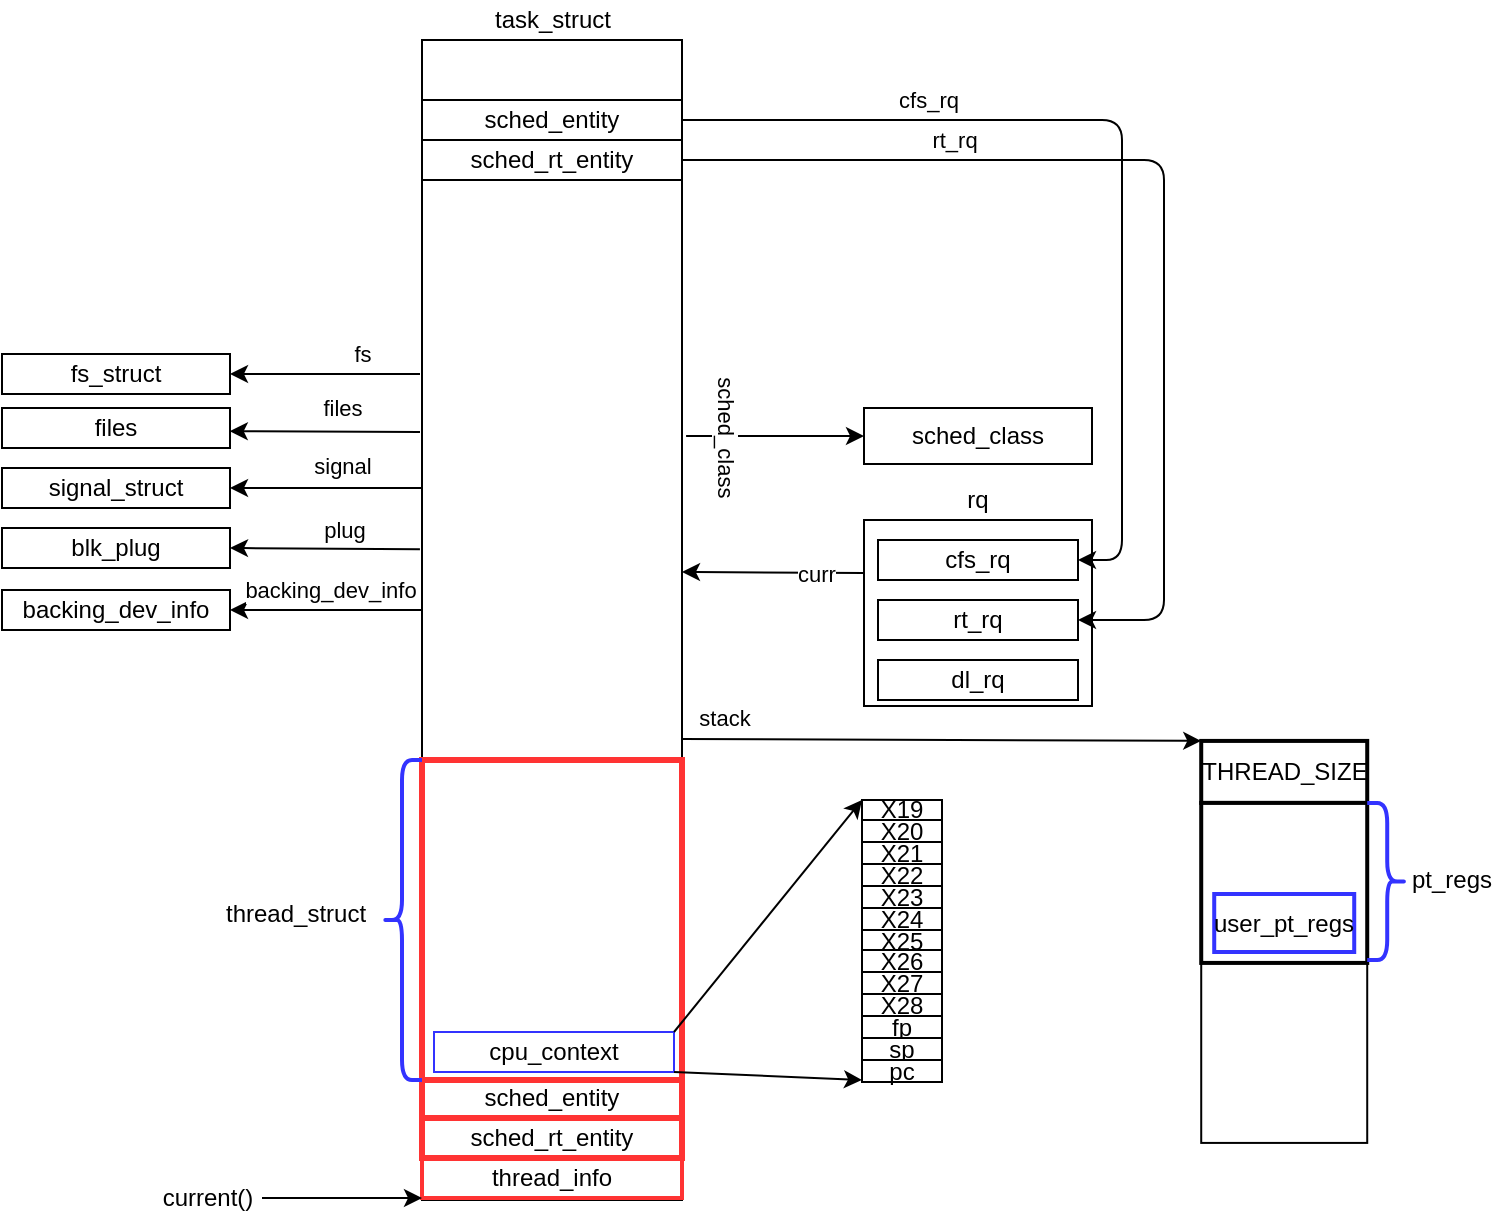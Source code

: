 <mxfile version="14.6.13" type="github">
  <diagram id="gWFmLzK-8QmXKd4QmwLB" name="Page-1">
    <mxGraphModel dx="1185" dy="635" grid="1" gridSize="10" guides="1" tooltips="1" connect="1" arrows="1" fold="1" page="1" pageScale="1" pageWidth="827" pageHeight="1169" math="0" shadow="0">
      <root>
        <mxCell id="0" />
        <mxCell id="1" parent="0" />
        <mxCell id="HdDR_88VHVugsW00d13A-1" value="" style="rounded=0;whiteSpace=wrap;html=1;" vertex="1" parent="1">
          <mxGeometry x="270" y="70" width="130" height="580" as="geometry" />
        </mxCell>
        <mxCell id="HdDR_88VHVugsW00d13A-2" value="thread_info" style="rounded=0;whiteSpace=wrap;html=1;strokeColor=#FF3333;strokeWidth=2;" vertex="1" parent="1">
          <mxGeometry x="270" y="629" width="130" height="20" as="geometry" />
        </mxCell>
        <mxCell id="HdDR_88VHVugsW00d13A-3" value="task_struct" style="text;html=1;strokeColor=none;fillColor=none;align=center;verticalAlign=middle;whiteSpace=wrap;rounded=0;" vertex="1" parent="1">
          <mxGeometry x="302.5" y="50" width="65" height="20" as="geometry" />
        </mxCell>
        <mxCell id="HdDR_88VHVugsW00d13A-4" value="sched_class" style="rounded=0;whiteSpace=wrap;html=1;" vertex="1" parent="1">
          <mxGeometry x="491" y="254" width="114" height="28" as="geometry" />
        </mxCell>
        <mxCell id="HdDR_88VHVugsW00d13A-5" value="" style="endArrow=classic;html=1;exitX=1.008;exitY=0.228;exitDx=0;exitDy=0;exitPerimeter=0;entryX=0;entryY=0.5;entryDx=0;entryDy=0;" edge="1" parent="1" target="HdDR_88VHVugsW00d13A-4">
          <mxGeometry width="50" height="50" relative="1" as="geometry">
            <mxPoint x="402.04" y="267.96" as="sourcePoint" />
            <mxPoint x="501" y="315" as="targetPoint" />
          </mxGeometry>
        </mxCell>
        <mxCell id="HdDR_88VHVugsW00d13A-6" value="sched_class" style="edgeLabel;html=1;align=center;verticalAlign=middle;resizable=0;points=[];rotation=90;" vertex="1" connectable="0" parent="HdDR_88VHVugsW00d13A-5">
          <mxGeometry x="-0.794" y="-1" relative="1" as="geometry">
            <mxPoint x="11" y="-1" as="offset" />
          </mxGeometry>
        </mxCell>
        <mxCell id="HdDR_88VHVugsW00d13A-7" value="sched_entity" style="rounded=0;whiteSpace=wrap;html=1;strokeColor=#FF3333;strokeWidth=3;" vertex="1" parent="1">
          <mxGeometry x="270" y="589" width="130" height="20" as="geometry" />
        </mxCell>
        <mxCell id="HdDR_88VHVugsW00d13A-8" value="sched_rt_entity" style="rounded=0;whiteSpace=wrap;html=1;strokeColor=#FF3333;strokeWidth=3;" vertex="1" parent="1">
          <mxGeometry x="270" y="609" width="130" height="20" as="geometry" />
        </mxCell>
        <mxCell id="HdDR_88VHVugsW00d13A-9" value="fs_struct" style="rounded=0;whiteSpace=wrap;html=1;" vertex="1" parent="1">
          <mxGeometry x="60" y="227" width="114" height="20" as="geometry" />
        </mxCell>
        <mxCell id="HdDR_88VHVugsW00d13A-10" value="" style="endArrow=classic;html=1;entryX=1;entryY=0.5;entryDx=0;entryDy=0;" edge="1" parent="1" target="HdDR_88VHVugsW00d13A-9">
          <mxGeometry width="50" height="50" relative="1" as="geometry">
            <mxPoint x="269" y="237" as="sourcePoint" />
            <mxPoint x="240" y="246" as="targetPoint" />
          </mxGeometry>
        </mxCell>
        <mxCell id="HdDR_88VHVugsW00d13A-11" value="fs" style="edgeLabel;html=1;align=center;verticalAlign=middle;resizable=0;points=[];" vertex="1" connectable="0" parent="HdDR_88VHVugsW00d13A-10">
          <mxGeometry x="-0.711" relative="1" as="geometry">
            <mxPoint x="-16" y="-10" as="offset" />
          </mxGeometry>
        </mxCell>
        <mxCell id="HdDR_88VHVugsW00d13A-12" value="files" style="rounded=0;whiteSpace=wrap;html=1;" vertex="1" parent="1">
          <mxGeometry x="60" y="254" width="114" height="20" as="geometry" />
        </mxCell>
        <mxCell id="HdDR_88VHVugsW00d13A-13" value="" style="endArrow=classic;html=1;entryX=0.999;entryY=0.581;entryDx=0;entryDy=0;entryPerimeter=0;" edge="1" parent="1" target="HdDR_88VHVugsW00d13A-12">
          <mxGeometry width="50" height="50" relative="1" as="geometry">
            <mxPoint x="269" y="266" as="sourcePoint" />
            <mxPoint x="230" y="274" as="targetPoint" />
          </mxGeometry>
        </mxCell>
        <mxCell id="HdDR_88VHVugsW00d13A-14" value="files" style="edgeLabel;html=1;align=center;verticalAlign=middle;resizable=0;points=[];" vertex="1" connectable="0" parent="HdDR_88VHVugsW00d13A-13">
          <mxGeometry x="-0.555" relative="1" as="geometry">
            <mxPoint x="-18" y="-12" as="offset" />
          </mxGeometry>
        </mxCell>
        <mxCell id="HdDR_88VHVugsW00d13A-15" value="signal_struct" style="rounded=0;whiteSpace=wrap;html=1;" vertex="1" parent="1">
          <mxGeometry x="60" y="284" width="114" height="20" as="geometry" />
        </mxCell>
        <mxCell id="HdDR_88VHVugsW00d13A-16" value="" style="endArrow=classic;html=1;exitX=0;exitY=0.5;exitDx=0;exitDy=0;" edge="1" parent="1" target="HdDR_88VHVugsW00d13A-15">
          <mxGeometry width="50" height="50" relative="1" as="geometry">
            <mxPoint x="270" y="294.0" as="sourcePoint" />
            <mxPoint x="240" y="324" as="targetPoint" />
          </mxGeometry>
        </mxCell>
        <mxCell id="HdDR_88VHVugsW00d13A-17" value="signal" style="edgeLabel;html=1;align=center;verticalAlign=middle;resizable=0;points=[];" vertex="1" connectable="0" parent="HdDR_88VHVugsW00d13A-16">
          <mxGeometry x="-0.168" relative="1" as="geometry">
            <mxPoint y="-11" as="offset" />
          </mxGeometry>
        </mxCell>
        <mxCell id="HdDR_88VHVugsW00d13A-18" value="blk_plug" style="rounded=0;whiteSpace=wrap;html=1;" vertex="1" parent="1">
          <mxGeometry x="60" y="314" width="114" height="20" as="geometry" />
        </mxCell>
        <mxCell id="HdDR_88VHVugsW00d13A-19" value="" style="endArrow=classic;html=1;exitX=-0.008;exitY=0.624;exitDx=0;exitDy=0;exitPerimeter=0;entryX=1;entryY=0.5;entryDx=0;entryDy=0;" edge="1" parent="1" target="HdDR_88VHVugsW00d13A-18">
          <mxGeometry width="50" height="50" relative="1" as="geometry">
            <mxPoint x="268.96" y="324.68" as="sourcePoint" />
            <mxPoint x="220" y="325" as="targetPoint" />
          </mxGeometry>
        </mxCell>
        <mxCell id="HdDR_88VHVugsW00d13A-21" value="plug" style="edgeLabel;html=1;align=center;verticalAlign=middle;resizable=0;points=[];" vertex="1" connectable="0" parent="HdDR_88VHVugsW00d13A-19">
          <mxGeometry x="-0.168" relative="1" as="geometry">
            <mxPoint x="1" y="-10" as="offset" />
          </mxGeometry>
        </mxCell>
        <mxCell id="HdDR_88VHVugsW00d13A-22" value="backing_dev_info" style="rounded=0;whiteSpace=wrap;html=1;" vertex="1" parent="1">
          <mxGeometry x="60" y="345" width="114" height="20" as="geometry" />
        </mxCell>
        <mxCell id="HdDR_88VHVugsW00d13A-23" value="" style="endArrow=classic;html=1;exitX=0;exitY=0.75;exitDx=0;exitDy=0;entryX=1;entryY=0.5;entryDx=0;entryDy=0;" edge="1" parent="1" target="HdDR_88VHVugsW00d13A-22">
          <mxGeometry width="50" height="50" relative="1" as="geometry">
            <mxPoint x="270" y="355.0" as="sourcePoint" />
            <mxPoint x="250" y="395" as="targetPoint" />
          </mxGeometry>
        </mxCell>
        <mxCell id="HdDR_88VHVugsW00d13A-24" value="backing_dev_info" style="edgeLabel;html=1;align=center;verticalAlign=middle;resizable=0;points=[];" vertex="1" connectable="0" parent="HdDR_88VHVugsW00d13A-23">
          <mxGeometry x="-0.322" relative="1" as="geometry">
            <mxPoint x="-14" y="-10" as="offset" />
          </mxGeometry>
        </mxCell>
        <mxCell id="HdDR_88VHVugsW00d13A-25" value="" style="rounded=0;whiteSpace=wrap;html=1;" vertex="1" parent="1">
          <mxGeometry x="491" y="310" width="114" height="93" as="geometry" />
        </mxCell>
        <mxCell id="HdDR_88VHVugsW00d13A-26" value="rq" style="text;html=1;strokeColor=none;fillColor=none;align=center;verticalAlign=middle;whiteSpace=wrap;rounded=0;" vertex="1" parent="1">
          <mxGeometry x="528" y="290" width="40" height="20" as="geometry" />
        </mxCell>
        <mxCell id="HdDR_88VHVugsW00d13A-27" value="cfs_rq" style="rounded=0;whiteSpace=wrap;html=1;" vertex="1" parent="1">
          <mxGeometry x="498" y="320" width="100" height="20" as="geometry" />
        </mxCell>
        <mxCell id="HdDR_88VHVugsW00d13A-28" value="rt_rq" style="rounded=0;whiteSpace=wrap;html=1;" vertex="1" parent="1">
          <mxGeometry x="498" y="350" width="100" height="20" as="geometry" />
        </mxCell>
        <mxCell id="HdDR_88VHVugsW00d13A-29" value="dl_rq" style="rounded=0;whiteSpace=wrap;html=1;" vertex="1" parent="1">
          <mxGeometry x="498" y="380" width="100" height="20" as="geometry" />
        </mxCell>
        <mxCell id="HdDR_88VHVugsW00d13A-30" value="" style="endArrow=classic;html=1;exitX=0.001;exitY=0.285;exitDx=0;exitDy=0;exitPerimeter=0;" edge="1" parent="1" source="HdDR_88VHVugsW00d13A-25">
          <mxGeometry width="50" height="50" relative="1" as="geometry">
            <mxPoint x="488" y="336" as="sourcePoint" />
            <mxPoint x="400" y="336" as="targetPoint" />
          </mxGeometry>
        </mxCell>
        <mxCell id="HdDR_88VHVugsW00d13A-31" value="curr" style="edgeLabel;html=1;align=center;verticalAlign=middle;resizable=0;points=[];" vertex="1" connectable="0" parent="HdDR_88VHVugsW00d13A-30">
          <mxGeometry x="-0.467" relative="1" as="geometry">
            <mxPoint as="offset" />
          </mxGeometry>
        </mxCell>
        <mxCell id="HdDR_88VHVugsW00d13A-32" value="sched_entity" style="rounded=0;whiteSpace=wrap;html=1;" vertex="1" parent="1">
          <mxGeometry x="270" y="100" width="130" height="20" as="geometry" />
        </mxCell>
        <mxCell id="HdDR_88VHVugsW00d13A-37" value="THREAD_SIZE" style="rounded=0;whiteSpace=wrap;html=1;strokeWidth=2;" vertex="1" parent="1">
          <mxGeometry x="659.61" y="420.46" width="83" height="31" as="geometry" />
        </mxCell>
        <mxCell id="HdDR_88VHVugsW00d13A-38" value="" style="endArrow=classic;html=1;exitX=1.003;exitY=0.276;exitDx=0;exitDy=0;exitPerimeter=0;entryX=0;entryY=0;entryDx=0;entryDy=0;" edge="1" parent="1" target="HdDR_88VHVugsW00d13A-37">
          <mxGeometry width="50" height="50" relative="1" as="geometry">
            <mxPoint x="400.0" y="419.54" as="sourcePoint" />
            <mxPoint x="646.61" y="430.46" as="targetPoint" />
          </mxGeometry>
        </mxCell>
        <mxCell id="HdDR_88VHVugsW00d13A-39" value="stack" style="edgeLabel;html=1;align=center;verticalAlign=middle;resizable=0;points=[];" vertex="1" connectable="0" parent="HdDR_88VHVugsW00d13A-38">
          <mxGeometry x="-0.86" relative="1" as="geometry">
            <mxPoint x="3" y="-11" as="offset" />
          </mxGeometry>
        </mxCell>
        <mxCell id="HdDR_88VHVugsW00d13A-40" value="" style="endArrow=classic;html=1;entryX=0;entryY=1;entryDx=0;entryDy=0;" edge="1" parent="1" target="HdDR_88VHVugsW00d13A-2">
          <mxGeometry width="50" height="50" relative="1" as="geometry">
            <mxPoint x="190" y="649" as="sourcePoint" />
            <mxPoint x="590" y="649" as="targetPoint" />
          </mxGeometry>
        </mxCell>
        <mxCell id="HdDR_88VHVugsW00d13A-41" value="current()" style="text;html=1;strokeColor=none;fillColor=none;align=center;verticalAlign=middle;whiteSpace=wrap;rounded=0;" vertex="1" parent="1">
          <mxGeometry x="143" y="639" width="40" height="20" as="geometry" />
        </mxCell>
        <mxCell id="HdDR_88VHVugsW00d13A-43" value="" style="rounded=0;whiteSpace=wrap;html=1;strokeColor=#FF3333;strokeWidth=3;" vertex="1" parent="1">
          <mxGeometry x="270" y="430" width="130" height="160" as="geometry" />
        </mxCell>
        <mxCell id="HdDR_88VHVugsW00d13A-44" value="cpu_context" style="rounded=0;whiteSpace=wrap;html=1;strokeColor=#3333FF;" vertex="1" parent="1">
          <mxGeometry x="276" y="566" width="120" height="20" as="geometry" />
        </mxCell>
        <mxCell id="HdDR_88VHVugsW00d13A-45" value="" style="shape=curlyBracket;whiteSpace=wrap;html=1;rounded=1;strokeColor=#3333FF;strokeWidth=2;" vertex="1" parent="1">
          <mxGeometry x="250" y="430" width="20" height="160" as="geometry" />
        </mxCell>
        <mxCell id="HdDR_88VHVugsW00d13A-46" value="thread_struct" style="text;whiteSpace=wrap;html=1;" vertex="1" parent="1">
          <mxGeometry x="170" y="493" width="80" height="30" as="geometry" />
        </mxCell>
        <mxCell id="HdDR_88VHVugsW00d13A-47" value="X19" style="rounded=0;whiteSpace=wrap;html=1;" vertex="1" parent="1">
          <mxGeometry x="490" y="450" width="40" height="10" as="geometry" />
        </mxCell>
        <mxCell id="HdDR_88VHVugsW00d13A-51" value="X20" style="rounded=0;whiteSpace=wrap;html=1;" vertex="1" parent="1">
          <mxGeometry x="490" y="460" width="40" height="11" as="geometry" />
        </mxCell>
        <mxCell id="HdDR_88VHVugsW00d13A-52" value="X21" style="rounded=0;whiteSpace=wrap;html=1;" vertex="1" parent="1">
          <mxGeometry x="490" y="471" width="40" height="11" as="geometry" />
        </mxCell>
        <mxCell id="HdDR_88VHVugsW00d13A-53" value="X22" style="rounded=0;whiteSpace=wrap;html=1;" vertex="1" parent="1">
          <mxGeometry x="490" y="482" width="40" height="11" as="geometry" />
        </mxCell>
        <mxCell id="HdDR_88VHVugsW00d13A-54" value="X23" style="rounded=0;whiteSpace=wrap;html=1;" vertex="1" parent="1">
          <mxGeometry x="490" y="493" width="40" height="11" as="geometry" />
        </mxCell>
        <mxCell id="HdDR_88VHVugsW00d13A-55" value="X24" style="rounded=0;whiteSpace=wrap;html=1;" vertex="1" parent="1">
          <mxGeometry x="490" y="504" width="40" height="11" as="geometry" />
        </mxCell>
        <mxCell id="HdDR_88VHVugsW00d13A-56" value="X25" style="rounded=0;whiteSpace=wrap;html=1;" vertex="1" parent="1">
          <mxGeometry x="490" y="515" width="40" height="11" as="geometry" />
        </mxCell>
        <mxCell id="HdDR_88VHVugsW00d13A-57" value="X26" style="rounded=0;whiteSpace=wrap;html=1;" vertex="1" parent="1">
          <mxGeometry x="490" y="525" width="40" height="11" as="geometry" />
        </mxCell>
        <mxCell id="HdDR_88VHVugsW00d13A-58" value="X27" style="rounded=0;whiteSpace=wrap;html=1;" vertex="1" parent="1">
          <mxGeometry x="490" y="536" width="40" height="11" as="geometry" />
        </mxCell>
        <mxCell id="HdDR_88VHVugsW00d13A-59" value="X28" style="rounded=0;whiteSpace=wrap;html=1;" vertex="1" parent="1">
          <mxGeometry x="490" y="547" width="40" height="11" as="geometry" />
        </mxCell>
        <mxCell id="HdDR_88VHVugsW00d13A-60" value="fp" style="rounded=0;whiteSpace=wrap;html=1;" vertex="1" parent="1">
          <mxGeometry x="490" y="558" width="40" height="11" as="geometry" />
        </mxCell>
        <mxCell id="HdDR_88VHVugsW00d13A-61" value="sp" style="rounded=0;whiteSpace=wrap;html=1;" vertex="1" parent="1">
          <mxGeometry x="490" y="569" width="40" height="11" as="geometry" />
        </mxCell>
        <mxCell id="HdDR_88VHVugsW00d13A-62" value="pc" style="rounded=0;whiteSpace=wrap;html=1;" vertex="1" parent="1">
          <mxGeometry x="490" y="580" width="40" height="11" as="geometry" />
        </mxCell>
        <mxCell id="HdDR_88VHVugsW00d13A-63" value="" style="endArrow=classic;html=1;exitX=1;exitY=0;exitDx=0;exitDy=0;entryX=0;entryY=0;entryDx=0;entryDy=0;" edge="1" parent="1" source="HdDR_88VHVugsW00d13A-44" target="HdDR_88VHVugsW00d13A-47">
          <mxGeometry width="50" height="50" relative="1" as="geometry">
            <mxPoint x="560" y="540" as="sourcePoint" />
            <mxPoint x="610" y="490" as="targetPoint" />
          </mxGeometry>
        </mxCell>
        <mxCell id="HdDR_88VHVugsW00d13A-64" value="" style="endArrow=classic;html=1;exitX=1;exitY=1;exitDx=0;exitDy=0;" edge="1" parent="1" source="HdDR_88VHVugsW00d13A-44">
          <mxGeometry width="50" height="50" relative="1" as="geometry">
            <mxPoint x="440" y="641" as="sourcePoint" />
            <mxPoint x="490" y="590" as="targetPoint" />
          </mxGeometry>
        </mxCell>
        <mxCell id="HdDR_88VHVugsW00d13A-65" value="" style="rounded=0;whiteSpace=wrap;html=1;" vertex="1" parent="1">
          <mxGeometry x="659.61" y="451.46" width="83" height="170" as="geometry" />
        </mxCell>
        <mxCell id="HdDR_88VHVugsW00d13A-66" value="" style="rounded=0;whiteSpace=wrap;html=1;strokeWidth=2;" vertex="1" parent="1">
          <mxGeometry x="659.61" y="451.46" width="83" height="80" as="geometry" />
        </mxCell>
        <mxCell id="HdDR_88VHVugsW00d13A-67" value="" style="edgeStyle=elbowEdgeStyle;elbow=horizontal;endArrow=classic;html=1;exitX=1;exitY=0.5;exitDx=0;exitDy=0;entryX=1;entryY=0.5;entryDx=0;entryDy=0;" edge="1" parent="1" source="HdDR_88VHVugsW00d13A-32" target="HdDR_88VHVugsW00d13A-27">
          <mxGeometry width="50" height="50" relative="1" as="geometry">
            <mxPoint x="861" y="435" as="sourcePoint" />
            <mxPoint x="891" y="375" as="targetPoint" />
            <Array as="points">
              <mxPoint x="620" y="220" />
            </Array>
          </mxGeometry>
        </mxCell>
        <mxCell id="HdDR_88VHVugsW00d13A-68" value="cfs_rq" style="edgeLabel;html=1;align=center;verticalAlign=middle;resizable=0;points=[];" vertex="1" connectable="0" parent="HdDR_88VHVugsW00d13A-67">
          <mxGeometry x="-0.479" y="-2" relative="1" as="geometry">
            <mxPoint x="2" y="-12" as="offset" />
          </mxGeometry>
        </mxCell>
        <mxCell id="HdDR_88VHVugsW00d13A-69" value="sched_rt_entity" style="rounded=0;whiteSpace=wrap;html=1;" vertex="1" parent="1">
          <mxGeometry x="270" y="120" width="130" height="20" as="geometry" />
        </mxCell>
        <mxCell id="HdDR_88VHVugsW00d13A-70" value="" style="edgeStyle=elbowEdgeStyle;elbow=horizontal;endArrow=classic;html=1;exitX=1;exitY=0.5;exitDx=0;exitDy=0;entryX=1;entryY=0.5;entryDx=0;entryDy=0;" edge="1" parent="1" source="HdDR_88VHVugsW00d13A-69" target="HdDR_88VHVugsW00d13A-28">
          <mxGeometry width="50" height="50" relative="1" as="geometry">
            <mxPoint x="410" y="120" as="sourcePoint" />
            <mxPoint x="608.0" y="340.0" as="targetPoint" />
            <Array as="points">
              <mxPoint x="641" y="315" />
            </Array>
          </mxGeometry>
        </mxCell>
        <mxCell id="HdDR_88VHVugsW00d13A-71" value="rt_rq" style="edgeLabel;html=1;align=center;verticalAlign=middle;resizable=0;points=[];" vertex="1" connectable="0" parent="HdDR_88VHVugsW00d13A-70">
          <mxGeometry x="-0.479" y="-2" relative="1" as="geometry">
            <mxPoint x="2" y="-12" as="offset" />
          </mxGeometry>
        </mxCell>
        <mxCell id="HdDR_88VHVugsW00d13A-72" value="user_pt_regs" style="rounded=0;whiteSpace=wrap;html=1;strokeColor=#3333FF;strokeWidth=2;" vertex="1" parent="1">
          <mxGeometry x="666.11" y="497" width="70" height="29" as="geometry" />
        </mxCell>
        <mxCell id="HdDR_88VHVugsW00d13A-73" value="" style="shape=curlyBracket;whiteSpace=wrap;html=1;rounded=1;flipH=1;strokeColor=#3333FF;strokeWidth=2;" vertex="1" parent="1">
          <mxGeometry x="742.61" y="451.5" width="20" height="78.5" as="geometry" />
        </mxCell>
        <mxCell id="HdDR_88VHVugsW00d13A-75" value="pt_regs" style="text;whiteSpace=wrap;html=1;" vertex="1" parent="1">
          <mxGeometry x="762.61" y="476.46" width="47.39" height="30" as="geometry" />
        </mxCell>
      </root>
    </mxGraphModel>
  </diagram>
</mxfile>
